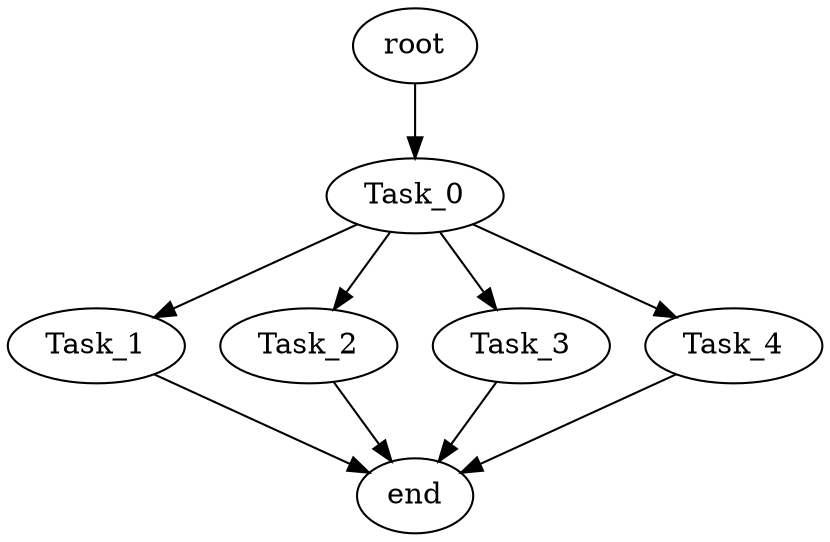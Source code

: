 digraph Distribution {
    root    [size=2]; 
    Task_0  [size=1000000000];
    Task_1  [size=1000000000];
    Task_2  [size=1000000000];
    Task_3  [size=1000000000];
    Task_4  [size=1000000000];
    end     [size=2];

    // Not considered for execution but required.
    root -> Task_0   [size=2];
    
    Task_0 -> Task_1  [size=2000000000];
    Task_0 -> Task_2  [size=2000000000];
    Task_0 -> Task_3  [size=2000000000];
    Task_0 -> Task_4  [size=2000000000];

    // Not considered for execution but required.
    Task_1 -> end    [size=2];
    Task_2 -> end    [size=2];
    Task_3 -> end    [size=2];
    Task_4 -> end    [size=2];
}
